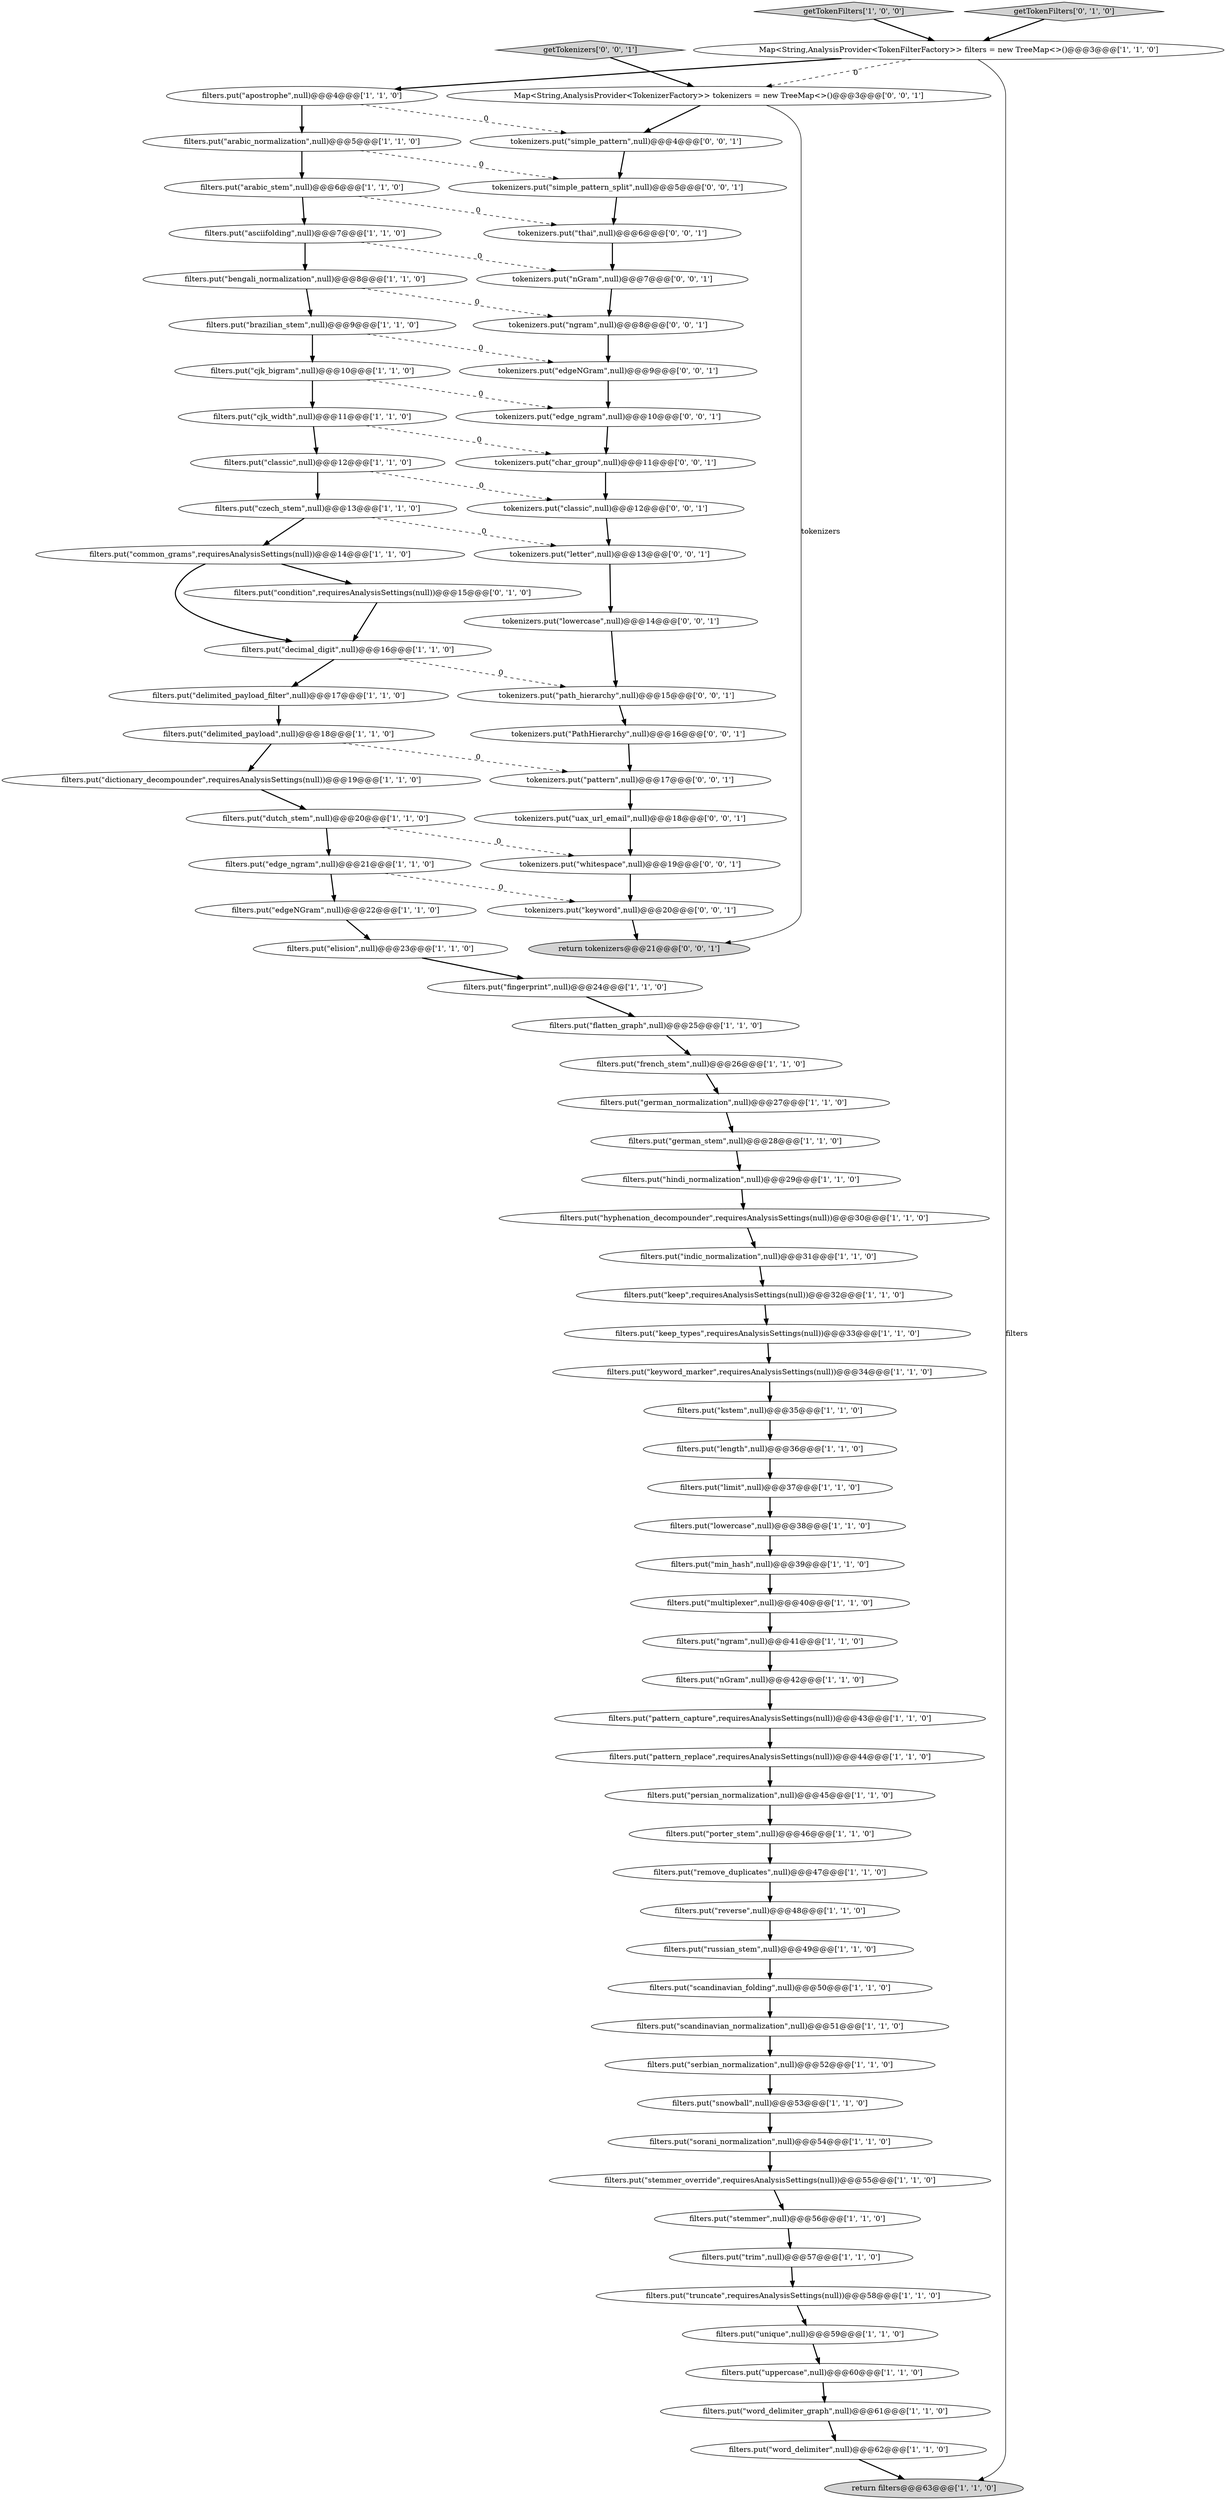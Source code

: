 digraph {
60 [style = filled, label = "filters.put(\"limit\",null)@@@37@@@['1', '1', '0']", fillcolor = white, shape = ellipse image = "AAA0AAABBB1BBB"];
61 [style = filled, label = "filters.put(\"condition\",requiresAnalysisSettings(null))@@@15@@@['0', '1', '0']", fillcolor = white, shape = ellipse image = "AAA1AAABBB2BBB"];
21 [style = filled, label = "Map<String,AnalysisProvider<TokenFilterFactory>> filters = new TreeMap<>()@@@3@@@['1', '1', '0']", fillcolor = white, shape = ellipse image = "AAA0AAABBB1BBB"];
49 [style = filled, label = "filters.put(\"edgeNGram\",null)@@@22@@@['1', '1', '0']", fillcolor = white, shape = ellipse image = "AAA0AAABBB1BBB"];
64 [style = filled, label = "getTokenizers['0', '0', '1']", fillcolor = lightgray, shape = diamond image = "AAA0AAABBB3BBB"];
71 [style = filled, label = "tokenizers.put(\"simple_pattern\",null)@@@4@@@['0', '0', '1']", fillcolor = white, shape = ellipse image = "AAA0AAABBB3BBB"];
68 [style = filled, label = "tokenizers.put(\"lowercase\",null)@@@14@@@['0', '0', '1']", fillcolor = white, shape = ellipse image = "AAA0AAABBB3BBB"];
28 [style = filled, label = "filters.put(\"multiplexer\",null)@@@40@@@['1', '1', '0']", fillcolor = white, shape = ellipse image = "AAA0AAABBB1BBB"];
80 [style = filled, label = "tokenizers.put(\"path_hierarchy\",null)@@@15@@@['0', '0', '1']", fillcolor = white, shape = ellipse image = "AAA0AAABBB3BBB"];
36 [style = filled, label = "filters.put(\"stemmer\",null)@@@56@@@['1', '1', '0']", fillcolor = white, shape = ellipse image = "AAA0AAABBB1BBB"];
20 [style = filled, label = "return filters@@@63@@@['1', '1', '0']", fillcolor = lightgray, shape = ellipse image = "AAA0AAABBB1BBB"];
53 [style = filled, label = "filters.put(\"elision\",null)@@@23@@@['1', '1', '0']", fillcolor = white, shape = ellipse image = "AAA0AAABBB1BBB"];
81 [style = filled, label = "tokenizers.put(\"char_group\",null)@@@11@@@['0', '0', '1']", fillcolor = white, shape = ellipse image = "AAA0AAABBB3BBB"];
82 [style = filled, label = "tokenizers.put(\"uax_url_email\",null)@@@18@@@['0', '0', '1']", fillcolor = white, shape = ellipse image = "AAA0AAABBB3BBB"];
26 [style = filled, label = "filters.put(\"french_stem\",null)@@@26@@@['1', '1', '0']", fillcolor = white, shape = ellipse image = "AAA0AAABBB1BBB"];
70 [style = filled, label = "Map<String,AnalysisProvider<TokenizerFactory>> tokenizers = new TreeMap<>()@@@3@@@['0', '0', '1']", fillcolor = white, shape = ellipse image = "AAA0AAABBB3BBB"];
59 [style = filled, label = "filters.put(\"edge_ngram\",null)@@@21@@@['1', '1', '0']", fillcolor = white, shape = ellipse image = "AAA0AAABBB1BBB"];
73 [style = filled, label = "tokenizers.put(\"simple_pattern_split\",null)@@@5@@@['0', '0', '1']", fillcolor = white, shape = ellipse image = "AAA0AAABBB3BBB"];
79 [style = filled, label = "tokenizers.put(\"letter\",null)@@@13@@@['0', '0', '1']", fillcolor = white, shape = ellipse image = "AAA0AAABBB3BBB"];
6 [style = filled, label = "filters.put(\"arabic_stem\",null)@@@6@@@['1', '1', '0']", fillcolor = white, shape = ellipse image = "AAA0AAABBB1BBB"];
27 [style = filled, label = "filters.put(\"indic_normalization\",null)@@@31@@@['1', '1', '0']", fillcolor = white, shape = ellipse image = "AAA0AAABBB1BBB"];
38 [style = filled, label = "filters.put(\"dutch_stem\",null)@@@20@@@['1', '1', '0']", fillcolor = white, shape = ellipse image = "AAA0AAABBB1BBB"];
0 [style = filled, label = "filters.put(\"brazilian_stem\",null)@@@9@@@['1', '1', '0']", fillcolor = white, shape = ellipse image = "AAA0AAABBB1BBB"];
74 [style = filled, label = "tokenizers.put(\"nGram\",null)@@@7@@@['0', '0', '1']", fillcolor = white, shape = ellipse image = "AAA0AAABBB3BBB"];
16 [style = filled, label = "filters.put(\"ngram\",null)@@@41@@@['1', '1', '0']", fillcolor = white, shape = ellipse image = "AAA0AAABBB1BBB"];
75 [style = filled, label = "tokenizers.put(\"thai\",null)@@@6@@@['0', '0', '1']", fillcolor = white, shape = ellipse image = "AAA0AAABBB3BBB"];
32 [style = filled, label = "filters.put(\"russian_stem\",null)@@@49@@@['1', '1', '0']", fillcolor = white, shape = ellipse image = "AAA0AAABBB1BBB"];
19 [style = filled, label = "filters.put(\"bengali_normalization\",null)@@@8@@@['1', '1', '0']", fillcolor = white, shape = ellipse image = "AAA0AAABBB1BBB"];
34 [style = filled, label = "filters.put(\"decimal_digit\",null)@@@16@@@['1', '1', '0']", fillcolor = white, shape = ellipse image = "AAA0AAABBB1BBB"];
29 [style = filled, label = "filters.put(\"stemmer_override\",requiresAnalysisSettings(null))@@@55@@@['1', '1', '0']", fillcolor = white, shape = ellipse image = "AAA0AAABBB1BBB"];
48 [style = filled, label = "filters.put(\"cjk_width\",null)@@@11@@@['1', '1', '0']", fillcolor = white, shape = ellipse image = "AAA0AAABBB1BBB"];
42 [style = filled, label = "filters.put(\"min_hash\",null)@@@39@@@['1', '1', '0']", fillcolor = white, shape = ellipse image = "AAA0AAABBB1BBB"];
66 [style = filled, label = "tokenizers.put(\"keyword\",null)@@@20@@@['0', '0', '1']", fillcolor = white, shape = ellipse image = "AAA0AAABBB3BBB"];
14 [style = filled, label = "filters.put(\"german_normalization\",null)@@@27@@@['1', '1', '0']", fillcolor = white, shape = ellipse image = "AAA0AAABBB1BBB"];
55 [style = filled, label = "filters.put(\"fingerprint\",null)@@@24@@@['1', '1', '0']", fillcolor = white, shape = ellipse image = "AAA0AAABBB1BBB"];
45 [style = filled, label = "filters.put(\"word_delimiter_graph\",null)@@@61@@@['1', '1', '0']", fillcolor = white, shape = ellipse image = "AAA0AAABBB1BBB"];
8 [style = filled, label = "filters.put(\"pattern_capture\",requiresAnalysisSettings(null))@@@43@@@['1', '1', '0']", fillcolor = white, shape = ellipse image = "AAA0AAABBB1BBB"];
50 [style = filled, label = "filters.put(\"common_grams\",requiresAnalysisSettings(null))@@@14@@@['1', '1', '0']", fillcolor = white, shape = ellipse image = "AAA0AAABBB1BBB"];
54 [style = filled, label = "filters.put(\"pattern_replace\",requiresAnalysisSettings(null))@@@44@@@['1', '1', '0']", fillcolor = white, shape = ellipse image = "AAA0AAABBB1BBB"];
5 [style = filled, label = "filters.put(\"uppercase\",null)@@@60@@@['1', '1', '0']", fillcolor = white, shape = ellipse image = "AAA0AAABBB1BBB"];
44 [style = filled, label = "filters.put(\"serbian_normalization\",null)@@@52@@@['1', '1', '0']", fillcolor = white, shape = ellipse image = "AAA0AAABBB1BBB"];
78 [style = filled, label = "tokenizers.put(\"edgeNGram\",null)@@@9@@@['0', '0', '1']", fillcolor = white, shape = ellipse image = "AAA0AAABBB3BBB"];
31 [style = filled, label = "filters.put(\"scandinavian_normalization\",null)@@@51@@@['1', '1', '0']", fillcolor = white, shape = ellipse image = "AAA0AAABBB1BBB"];
57 [style = filled, label = "filters.put(\"dictionary_decompounder\",requiresAnalysisSettings(null))@@@19@@@['1', '1', '0']", fillcolor = white, shape = ellipse image = "AAA0AAABBB1BBB"];
63 [style = filled, label = "tokenizers.put(\"PathHierarchy\",null)@@@16@@@['0', '0', '1']", fillcolor = white, shape = ellipse image = "AAA0AAABBB3BBB"];
67 [style = filled, label = "tokenizers.put(\"ngram\",null)@@@8@@@['0', '0', '1']", fillcolor = white, shape = ellipse image = "AAA0AAABBB3BBB"];
22 [style = filled, label = "filters.put(\"cjk_bigram\",null)@@@10@@@['1', '1', '0']", fillcolor = white, shape = ellipse image = "AAA0AAABBB1BBB"];
11 [style = filled, label = "filters.put(\"apostrophe\",null)@@@4@@@['1', '1', '0']", fillcolor = white, shape = ellipse image = "AAA0AAABBB1BBB"];
72 [style = filled, label = "tokenizers.put(\"classic\",null)@@@12@@@['0', '0', '1']", fillcolor = white, shape = ellipse image = "AAA0AAABBB3BBB"];
76 [style = filled, label = "return tokenizers@@@21@@@['0', '0', '1']", fillcolor = lightgray, shape = ellipse image = "AAA0AAABBB3BBB"];
1 [style = filled, label = "filters.put(\"delimited_payload\",null)@@@18@@@['1', '1', '0']", fillcolor = white, shape = ellipse image = "AAA0AAABBB1BBB"];
3 [style = filled, label = "filters.put(\"kstem\",null)@@@35@@@['1', '1', '0']", fillcolor = white, shape = ellipse image = "AAA0AAABBB1BBB"];
23 [style = filled, label = "filters.put(\"unique\",null)@@@59@@@['1', '1', '0']", fillcolor = white, shape = ellipse image = "AAA0AAABBB1BBB"];
56 [style = filled, label = "filters.put(\"keyword_marker\",requiresAnalysisSettings(null))@@@34@@@['1', '1', '0']", fillcolor = white, shape = ellipse image = "AAA0AAABBB1BBB"];
52 [style = filled, label = "filters.put(\"truncate\",requiresAnalysisSettings(null))@@@58@@@['1', '1', '0']", fillcolor = white, shape = ellipse image = "AAA0AAABBB1BBB"];
7 [style = filled, label = "filters.put(\"porter_stem\",null)@@@46@@@['1', '1', '0']", fillcolor = white, shape = ellipse image = "AAA0AAABBB1BBB"];
15 [style = filled, label = "getTokenFilters['1', '0', '0']", fillcolor = lightgray, shape = diamond image = "AAA0AAABBB1BBB"];
17 [style = filled, label = "filters.put(\"hindi_normalization\",null)@@@29@@@['1', '1', '0']", fillcolor = white, shape = ellipse image = "AAA0AAABBB1BBB"];
35 [style = filled, label = "filters.put(\"reverse\",null)@@@48@@@['1', '1', '0']", fillcolor = white, shape = ellipse image = "AAA0AAABBB1BBB"];
41 [style = filled, label = "filters.put(\"keep_types\",requiresAnalysisSettings(null))@@@33@@@['1', '1', '0']", fillcolor = white, shape = ellipse image = "AAA0AAABBB1BBB"];
51 [style = filled, label = "filters.put(\"remove_duplicates\",null)@@@47@@@['1', '1', '0']", fillcolor = white, shape = ellipse image = "AAA0AAABBB1BBB"];
13 [style = filled, label = "filters.put(\"delimited_payload_filter\",null)@@@17@@@['1', '1', '0']", fillcolor = white, shape = ellipse image = "AAA0AAABBB1BBB"];
12 [style = filled, label = "filters.put(\"word_delimiter\",null)@@@62@@@['1', '1', '0']", fillcolor = white, shape = ellipse image = "AAA0AAABBB1BBB"];
24 [style = filled, label = "filters.put(\"lowercase\",null)@@@38@@@['1', '1', '0']", fillcolor = white, shape = ellipse image = "AAA0AAABBB1BBB"];
33 [style = filled, label = "filters.put(\"hyphenation_decompounder\",requiresAnalysisSettings(null))@@@30@@@['1', '1', '0']", fillcolor = white, shape = ellipse image = "AAA0AAABBB1BBB"];
47 [style = filled, label = "filters.put(\"flatten_graph\",null)@@@25@@@['1', '1', '0']", fillcolor = white, shape = ellipse image = "AAA0AAABBB1BBB"];
77 [style = filled, label = "tokenizers.put(\"pattern\",null)@@@17@@@['0', '0', '1']", fillcolor = white, shape = ellipse image = "AAA0AAABBB3BBB"];
65 [style = filled, label = "tokenizers.put(\"edge_ngram\",null)@@@10@@@['0', '0', '1']", fillcolor = white, shape = ellipse image = "AAA0AAABBB3BBB"];
43 [style = filled, label = "filters.put(\"sorani_normalization\",null)@@@54@@@['1', '1', '0']", fillcolor = white, shape = ellipse image = "AAA0AAABBB1BBB"];
37 [style = filled, label = "filters.put(\"czech_stem\",null)@@@13@@@['1', '1', '0']", fillcolor = white, shape = ellipse image = "AAA0AAABBB1BBB"];
18 [style = filled, label = "filters.put(\"german_stem\",null)@@@28@@@['1', '1', '0']", fillcolor = white, shape = ellipse image = "AAA0AAABBB1BBB"];
25 [style = filled, label = "filters.put(\"classic\",null)@@@12@@@['1', '1', '0']", fillcolor = white, shape = ellipse image = "AAA0AAABBB1BBB"];
39 [style = filled, label = "filters.put(\"length\",null)@@@36@@@['1', '1', '0']", fillcolor = white, shape = ellipse image = "AAA0AAABBB1BBB"];
30 [style = filled, label = "filters.put(\"keep\",requiresAnalysisSettings(null))@@@32@@@['1', '1', '0']", fillcolor = white, shape = ellipse image = "AAA0AAABBB1BBB"];
40 [style = filled, label = "filters.put(\"nGram\",null)@@@42@@@['1', '1', '0']", fillcolor = white, shape = ellipse image = "AAA0AAABBB1BBB"];
2 [style = filled, label = "filters.put(\"trim\",null)@@@57@@@['1', '1', '0']", fillcolor = white, shape = ellipse image = "AAA0AAABBB1BBB"];
62 [style = filled, label = "getTokenFilters['0', '1', '0']", fillcolor = lightgray, shape = diamond image = "AAA0AAABBB2BBB"];
46 [style = filled, label = "filters.put(\"asciifolding\",null)@@@7@@@['1', '1', '0']", fillcolor = white, shape = ellipse image = "AAA0AAABBB1BBB"];
58 [style = filled, label = "filters.put(\"snowball\",null)@@@53@@@['1', '1', '0']", fillcolor = white, shape = ellipse image = "AAA0AAABBB1BBB"];
10 [style = filled, label = "filters.put(\"persian_normalization\",null)@@@45@@@['1', '1', '0']", fillcolor = white, shape = ellipse image = "AAA0AAABBB1BBB"];
9 [style = filled, label = "filters.put(\"arabic_normalization\",null)@@@5@@@['1', '1', '0']", fillcolor = white, shape = ellipse image = "AAA0AAABBB1BBB"];
4 [style = filled, label = "filters.put(\"scandinavian_folding\",null)@@@50@@@['1', '1', '0']", fillcolor = white, shape = ellipse image = "AAA0AAABBB1BBB"];
69 [style = filled, label = "tokenizers.put(\"whitespace\",null)@@@19@@@['0', '0', '1']", fillcolor = white, shape = ellipse image = "AAA0AAABBB3BBB"];
46->74 [style = dashed, label="0"];
73->75 [style = bold, label=""];
28->16 [style = bold, label=""];
53->55 [style = bold, label=""];
36->2 [style = bold, label=""];
70->76 [style = solid, label="tokenizers"];
59->49 [style = bold, label=""];
54->10 [style = bold, label=""];
70->71 [style = bold, label=""];
21->70 [style = dashed, label="0"];
19->0 [style = bold, label=""];
58->43 [style = bold, label=""];
30->41 [style = bold, label=""];
35->32 [style = bold, label=""];
37->79 [style = dashed, label="0"];
62->21 [style = bold, label=""];
66->76 [style = bold, label=""];
57->38 [style = bold, label=""];
27->30 [style = bold, label=""];
13->1 [style = bold, label=""];
25->37 [style = bold, label=""];
50->61 [style = bold, label=""];
48->25 [style = bold, label=""];
45->12 [style = bold, label=""];
22->48 [style = bold, label=""];
33->27 [style = bold, label=""];
16->40 [style = bold, label=""];
31->44 [style = bold, label=""];
52->23 [style = bold, label=""];
40->8 [style = bold, label=""];
71->73 [style = bold, label=""];
39->60 [style = bold, label=""];
0->22 [style = bold, label=""];
6->75 [style = dashed, label="0"];
49->53 [style = bold, label=""];
21->20 [style = solid, label="filters"];
43->29 [style = bold, label=""];
15->21 [style = bold, label=""];
63->77 [style = bold, label=""];
59->66 [style = dashed, label="0"];
75->74 [style = bold, label=""];
10->7 [style = bold, label=""];
56->3 [style = bold, label=""];
46->19 [style = bold, label=""];
0->78 [style = dashed, label="0"];
23->5 [style = bold, label=""];
12->20 [style = bold, label=""];
80->63 [style = bold, label=""];
4->31 [style = bold, label=""];
48->81 [style = dashed, label="0"];
32->4 [style = bold, label=""];
38->59 [style = bold, label=""];
44->58 [style = bold, label=""];
17->33 [style = bold, label=""];
34->13 [style = bold, label=""];
21->11 [style = bold, label=""];
25->72 [style = dashed, label="0"];
9->73 [style = dashed, label="0"];
68->80 [style = bold, label=""];
42->28 [style = bold, label=""];
65->81 [style = bold, label=""];
82->69 [style = bold, label=""];
1->57 [style = bold, label=""];
69->66 [style = bold, label=""];
24->42 [style = bold, label=""];
22->65 [style = dashed, label="0"];
74->67 [style = bold, label=""];
29->36 [style = bold, label=""];
19->67 [style = dashed, label="0"];
26->14 [style = bold, label=""];
61->34 [style = bold, label=""];
47->26 [style = bold, label=""];
9->6 [style = bold, label=""];
38->69 [style = dashed, label="0"];
11->71 [style = dashed, label="0"];
51->35 [style = bold, label=""];
5->45 [style = bold, label=""];
81->72 [style = bold, label=""];
77->82 [style = bold, label=""];
60->24 [style = bold, label=""];
67->78 [style = bold, label=""];
1->77 [style = dashed, label="0"];
55->47 [style = bold, label=""];
8->54 [style = bold, label=""];
72->79 [style = bold, label=""];
7->51 [style = bold, label=""];
14->18 [style = bold, label=""];
64->70 [style = bold, label=""];
34->80 [style = dashed, label="0"];
11->9 [style = bold, label=""];
2->52 [style = bold, label=""];
41->56 [style = bold, label=""];
37->50 [style = bold, label=""];
78->65 [style = bold, label=""];
6->46 [style = bold, label=""];
18->17 [style = bold, label=""];
50->34 [style = bold, label=""];
79->68 [style = bold, label=""];
3->39 [style = bold, label=""];
}
